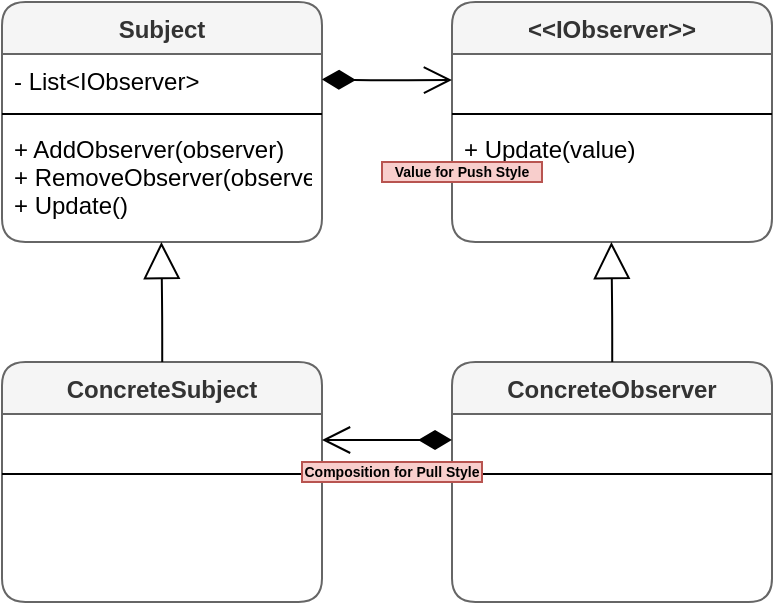 <mxfile version="14.3.1" type="device"><diagram id="xcET_uUEczrsu4Jh4iYm" name="Page-1"><mxGraphModel dx="825" dy="426" grid="1" gridSize="10" guides="1" tooltips="1" connect="1" arrows="1" fold="1" page="1" pageScale="1" pageWidth="850" pageHeight="1100" math="0" shadow="0"><root><mxCell id="0"/><mxCell id="1" parent="0"/><mxCell id="mhibJZnXtWe-GW3WX9aE-1" value="Subject" style="swimlane;fontStyle=1;align=center;verticalAlign=top;childLayout=stackLayout;horizontal=1;startSize=26;horizontalStack=0;resizeParent=1;resizeParentMax=0;resizeLast=0;collapsible=1;marginBottom=0;resizeHeight=1;rounded=1;shadow=0;sketch=0;noLabel=0;portConstraintRotation=0;expand=1;resizable=1;treeFolding=0;pointerEvents=1;deletable=1;autosize=0;container=0;swimlaneFillColor=none;fillColor=#f5f5f5;strokeColor=#666666;fontColor=#333333;" vertex="1" parent="1"><mxGeometry x="40" y="40" width="160" height="120" as="geometry"><mxRectangle x="40" y="40" width="70" height="26" as="alternateBounds"/></mxGeometry></mxCell><mxCell id="mhibJZnXtWe-GW3WX9aE-2" value="- List&lt;IObserver&gt;" style="text;strokeColor=none;fillColor=none;align=left;verticalAlign=top;spacingLeft=4;spacingRight=4;overflow=hidden;rotatable=0;points=[[0,0.5],[1,0.5]];portConstraint=eastwest;" vertex="1" parent="mhibJZnXtWe-GW3WX9aE-1"><mxGeometry y="26" width="160" height="26" as="geometry"/></mxCell><mxCell id="mhibJZnXtWe-GW3WX9aE-3" value="" style="line;strokeWidth=1;fillColor=none;align=left;verticalAlign=middle;spacingTop=-1;spacingLeft=3;spacingRight=3;rotatable=0;labelPosition=right;points=[];portConstraint=eastwest;" vertex="1" parent="mhibJZnXtWe-GW3WX9aE-1"><mxGeometry y="52" width="160" height="8" as="geometry"/></mxCell><mxCell id="mhibJZnXtWe-GW3WX9aE-4" value="+ AddObserver(observer)&#10;+ RemoveObserver(observer)&#10;+ Update()" style="text;strokeColor=none;fillColor=none;align=left;verticalAlign=top;spacingLeft=4;spacingRight=4;overflow=hidden;rotatable=0;points=[[0,0.5],[1,0.5]];portConstraint=eastwest;" vertex="1" parent="mhibJZnXtWe-GW3WX9aE-1"><mxGeometry y="60" width="160" height="60" as="geometry"/></mxCell><mxCell id="mhibJZnXtWe-GW3WX9aE-5" value="&lt;&lt;IObserver&gt;&gt;" style="swimlane;fontStyle=1;align=center;verticalAlign=top;childLayout=stackLayout;horizontal=1;startSize=26;horizontalStack=0;resizeParent=1;resizeParentMax=0;resizeLast=0;collapsible=1;marginBottom=0;resizeHeight=1;rounded=1;shadow=0;sketch=0;noLabel=0;portConstraintRotation=0;expand=1;resizable=1;treeFolding=0;pointerEvents=1;deletable=1;autosize=0;container=0;swimlaneFillColor=none;fillColor=#f5f5f5;strokeColor=#666666;fontColor=#333333;" vertex="1" parent="1"><mxGeometry x="265" y="40" width="160" height="120" as="geometry"><mxRectangle x="40" y="40" width="70" height="26" as="alternateBounds"/></mxGeometry></mxCell><mxCell id="mhibJZnXtWe-GW3WX9aE-6" value=" " style="text;strokeColor=none;fillColor=none;align=left;verticalAlign=top;spacingLeft=4;spacingRight=4;overflow=hidden;rotatable=0;points=[[0,0.5],[1,0.5]];portConstraint=eastwest;" vertex="1" parent="mhibJZnXtWe-GW3WX9aE-5"><mxGeometry y="26" width="160" height="26" as="geometry"/></mxCell><mxCell id="mhibJZnXtWe-GW3WX9aE-17" value="" style="endArrow=open;html=1;endSize=12;startArrow=diamondThin;startSize=14;startFill=1;edgeStyle=orthogonalEdgeStyle;align=left;verticalAlign=bottom;entryX=0;entryY=0.5;entryDx=0;entryDy=0;" edge="1" parent="mhibJZnXtWe-GW3WX9aE-5" target="mhibJZnXtWe-GW3WX9aE-6"><mxGeometry x="-1" y="3" relative="1" as="geometry"><mxPoint x="-65" y="38.71" as="sourcePoint"/><mxPoint x="95" y="38.71" as="targetPoint"/></mxGeometry></mxCell><mxCell id="mhibJZnXtWe-GW3WX9aE-7" value="" style="line;strokeWidth=1;fillColor=none;align=left;verticalAlign=middle;spacingTop=-1;spacingLeft=3;spacingRight=3;rotatable=0;labelPosition=right;points=[];portConstraint=eastwest;" vertex="1" parent="mhibJZnXtWe-GW3WX9aE-5"><mxGeometry y="52" width="160" height="8" as="geometry"/></mxCell><mxCell id="mhibJZnXtWe-GW3WX9aE-8" value="+ Update(value)" style="text;strokeColor=none;fillColor=none;align=left;verticalAlign=top;spacingLeft=4;spacingRight=4;overflow=hidden;rotatable=0;points=[[0,0.5],[1,0.5]];portConstraint=eastwest;" vertex="1" parent="mhibJZnXtWe-GW3WX9aE-5"><mxGeometry y="60" width="160" height="60" as="geometry"/></mxCell><mxCell id="mhibJZnXtWe-GW3WX9aE-9" value="ConcreteObserver" style="swimlane;fontStyle=1;align=center;verticalAlign=top;childLayout=stackLayout;horizontal=1;startSize=26;horizontalStack=0;resizeParent=1;resizeParentMax=0;resizeLast=0;collapsible=1;marginBottom=0;resizeHeight=1;rounded=1;shadow=0;sketch=0;noLabel=0;portConstraintRotation=0;expand=1;resizable=1;treeFolding=0;pointerEvents=1;deletable=1;autosize=0;container=0;swimlaneFillColor=none;fillColor=#f5f5f5;strokeColor=#666666;fontColor=#333333;" vertex="1" parent="1"><mxGeometry x="265" y="220" width="160" height="120" as="geometry"><mxRectangle x="40" y="40" width="70" height="26" as="alternateBounds"/></mxGeometry></mxCell><mxCell id="mhibJZnXtWe-GW3WX9aE-10" value=" " style="text;strokeColor=none;fillColor=none;align=left;verticalAlign=top;spacingLeft=4;spacingRight=4;overflow=hidden;rotatable=0;points=[[0,0.5],[1,0.5]];portConstraint=eastwest;" vertex="1" parent="mhibJZnXtWe-GW3WX9aE-9"><mxGeometry y="26" width="160" height="26" as="geometry"/></mxCell><mxCell id="mhibJZnXtWe-GW3WX9aE-11" value="" style="line;strokeWidth=1;fillColor=none;align=left;verticalAlign=middle;spacingTop=-1;spacingLeft=3;spacingRight=3;rotatable=0;labelPosition=right;points=[];portConstraint=eastwest;" vertex="1" parent="mhibJZnXtWe-GW3WX9aE-9"><mxGeometry y="52" width="160" height="8" as="geometry"/></mxCell><mxCell id="mhibJZnXtWe-GW3WX9aE-12" value=" " style="text;strokeColor=none;fillColor=none;align=left;verticalAlign=top;spacingLeft=4;spacingRight=4;overflow=hidden;rotatable=0;points=[[0,0.5],[1,0.5]];portConstraint=eastwest;" vertex="1" parent="mhibJZnXtWe-GW3WX9aE-9"><mxGeometry y="60" width="160" height="60" as="geometry"/></mxCell><mxCell id="mhibJZnXtWe-GW3WX9aE-13" value="ConcreteSubject" style="swimlane;fontStyle=1;align=center;verticalAlign=top;childLayout=stackLayout;horizontal=1;startSize=26;horizontalStack=0;resizeParent=1;resizeParentMax=0;resizeLast=0;collapsible=1;marginBottom=0;resizeHeight=1;rounded=1;shadow=0;sketch=0;noLabel=0;portConstraintRotation=0;expand=1;resizable=1;treeFolding=0;pointerEvents=1;deletable=1;autosize=0;container=0;swimlaneFillColor=none;fillColor=#f5f5f5;strokeColor=#666666;fontColor=#333333;" vertex="1" parent="1"><mxGeometry x="40" y="220" width="160" height="120" as="geometry"><mxRectangle x="40" y="40" width="70" height="26" as="alternateBounds"/></mxGeometry></mxCell><mxCell id="mhibJZnXtWe-GW3WX9aE-14" value=" " style="text;strokeColor=none;fillColor=none;align=left;verticalAlign=top;spacingLeft=4;spacingRight=4;overflow=hidden;rotatable=0;points=[[0,0.5],[1,0.5]];portConstraint=eastwest;" vertex="1" parent="mhibJZnXtWe-GW3WX9aE-13"><mxGeometry y="26" width="160" height="26" as="geometry"/></mxCell><mxCell id="mhibJZnXtWe-GW3WX9aE-15" value="" style="line;strokeWidth=1;fillColor=none;align=left;verticalAlign=middle;spacingTop=-1;spacingLeft=3;spacingRight=3;rotatable=0;labelPosition=right;points=[];portConstraint=eastwest;" vertex="1" parent="mhibJZnXtWe-GW3WX9aE-13"><mxGeometry y="52" width="160" height="8" as="geometry"/></mxCell><mxCell id="mhibJZnXtWe-GW3WX9aE-16" value=" " style="text;strokeColor=none;fillColor=none;align=left;verticalAlign=top;spacingLeft=4;spacingRight=4;overflow=hidden;rotatable=0;points=[[0,0.5],[1,0.5]];portConstraint=eastwest;" vertex="1" parent="mhibJZnXtWe-GW3WX9aE-13"><mxGeometry y="60" width="160" height="60" as="geometry"/></mxCell><mxCell id="mhibJZnXtWe-GW3WX9aE-19" value="" style="endArrow=block;endSize=16;endFill=0;html=1;entryX=0.485;entryY=1.051;entryDx=0;entryDy=0;entryPerimeter=0;" edge="1" parent="1"><mxGeometry width="160" relative="1" as="geometry"><mxPoint x="345.11" y="220" as="sourcePoint"/><mxPoint x="344.71" y="160" as="targetPoint"/><Array as="points"><mxPoint x="345.11" y="197.96"/></Array></mxGeometry></mxCell><mxCell id="mhibJZnXtWe-GW3WX9aE-20" value="" style="endArrow=block;endSize=16;endFill=0;html=1;entryX=0.485;entryY=1.051;entryDx=0;entryDy=0;entryPerimeter=0;" edge="1" parent="1"><mxGeometry width="160" relative="1" as="geometry"><mxPoint x="120.11" y="220" as="sourcePoint"/><mxPoint x="119.71" y="160" as="targetPoint"/><Array as="points"><mxPoint x="120.11" y="197.96"/></Array></mxGeometry></mxCell><mxCell id="mhibJZnXtWe-GW3WX9aE-22" value="" style="endArrow=open;html=1;endSize=12;startArrow=diamondThin;startSize=14;startFill=1;edgeStyle=orthogonalEdgeStyle;align=left;verticalAlign=bottom;entryX=1;entryY=0.5;entryDx=0;entryDy=0;exitX=0;exitY=0.5;exitDx=0;exitDy=0;" edge="1" parent="1" source="mhibJZnXtWe-GW3WX9aE-10" target="mhibJZnXtWe-GW3WX9aE-14"><mxGeometry x="-1" y="3" relative="1" as="geometry"><mxPoint x="240" y="199.71" as="sourcePoint"/><mxPoint x="305" y="200" as="targetPoint"/></mxGeometry></mxCell><mxCell id="mhibJZnXtWe-GW3WX9aE-25" value="Value for Push Style" style="text;align=center;fontStyle=1;verticalAlign=middle;spacingLeft=3;spacingRight=3;strokeColor=#b85450;rotatable=0;points=[[0,0.5],[1,0.5]];portConstraint=eastwest;fillColor=#f8cecc;fontSize=7;" vertex="1" parent="1"><mxGeometry x="230" y="120" width="80" height="10" as="geometry"/></mxCell><mxCell id="mhibJZnXtWe-GW3WX9aE-27" value="Composition for Pull Style" style="text;align=center;fontStyle=1;verticalAlign=middle;spacingLeft=3;spacingRight=3;strokeColor=#b85450;rotatable=0;points=[[0,0.5],[1,0.5]];portConstraint=eastwest;fillColor=#f8cecc;fontSize=7;" vertex="1" parent="1"><mxGeometry x="190" y="270" width="90" height="10" as="geometry"/></mxCell></root></mxGraphModel></diagram></mxfile>